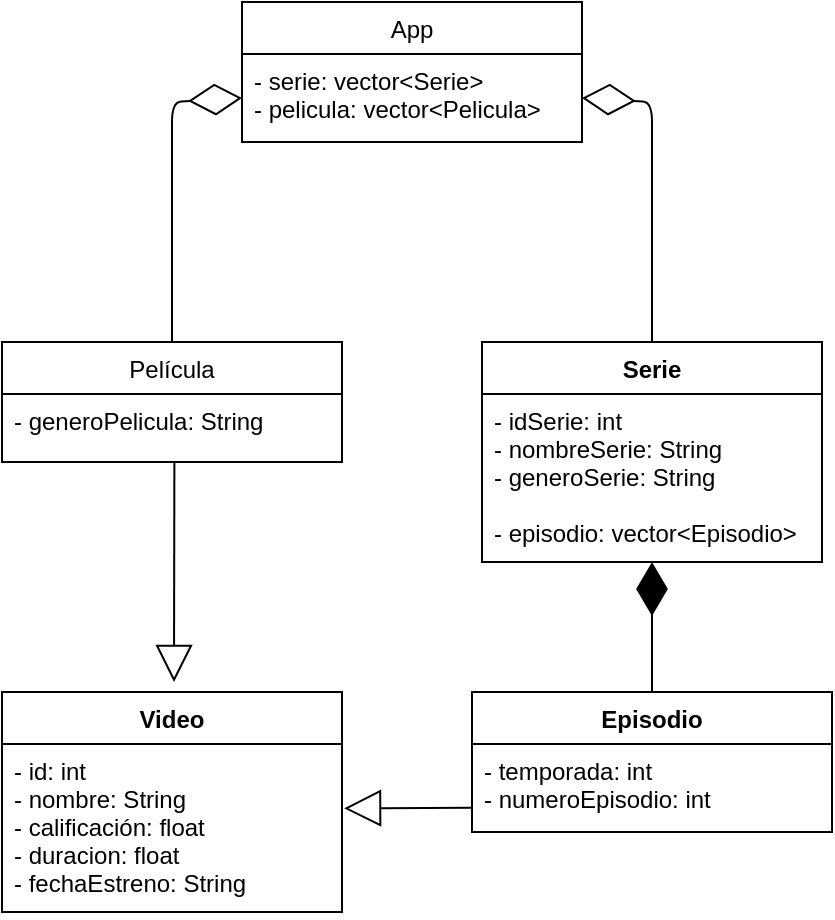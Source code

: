 <mxfile>
    <diagram id="VUB7Q5XZBexkkf_p7ZRq" name="Page-1">
        <mxGraphModel dx="721" dy="234" grid="1" gridSize="10" guides="1" tooltips="1" connect="1" arrows="1" fold="1" page="1" pageScale="1" pageWidth="850" pageHeight="1100" math="0" shadow="0">
            <root>
                <mxCell id="0"/>
                <mxCell id="1" parent="0"/>
                <mxCell id="2" value="Película" style="swimlane;fontStyle=0;align=center;verticalAlign=top;childLayout=stackLayout;horizontal=1;startSize=26;horizontalStack=0;resizeParent=1;resizeParentMax=0;resizeLast=0;collapsible=1;marginBottom=0;" parent="1" vertex="1">
                    <mxGeometry x="218" y="330" width="170" height="60" as="geometry"/>
                </mxCell>
                <mxCell id="3" value="- generoPelicula: String " style="text;strokeColor=none;fillColor=none;align=left;verticalAlign=top;spacingLeft=4;spacingRight=4;overflow=hidden;rotatable=0;points=[[0,0.5],[1,0.5]];portConstraint=eastwest;" parent="2" vertex="1">
                    <mxGeometry y="26" width="170" height="34" as="geometry"/>
                </mxCell>
                <mxCell id="4" value="Serie" style="swimlane;fontStyle=1;align=center;verticalAlign=top;childLayout=stackLayout;horizontal=1;startSize=26;horizontalStack=0;resizeParent=1;resizeParentMax=0;resizeLast=0;collapsible=1;marginBottom=0;" parent="1" vertex="1">
                    <mxGeometry x="458" y="330" width="170" height="110" as="geometry"/>
                </mxCell>
                <mxCell id="5" value="- idSerie: int&#10;- nombreSerie: String &#10;- generoSerie: String&#10;&#10;- episodio: vector&lt;Episodio&gt;" style="text;strokeColor=none;fillColor=none;align=left;verticalAlign=top;spacingLeft=4;spacingRight=4;overflow=hidden;rotatable=0;points=[[0,0.5],[1,0.5]];portConstraint=eastwest;" parent="4" vertex="1">
                    <mxGeometry y="26" width="170" height="84" as="geometry"/>
                </mxCell>
                <mxCell id="8" value="App" style="swimlane;fontStyle=0;align=center;verticalAlign=top;childLayout=stackLayout;horizontal=1;startSize=26;horizontalStack=0;resizeParent=1;resizeParentMax=0;resizeLast=0;collapsible=1;marginBottom=0;" parent="1" vertex="1">
                    <mxGeometry x="338" y="160" width="170" height="70" as="geometry"/>
                </mxCell>
                <mxCell id="9" value="- serie: vector&lt;Serie&gt;&#10;- pelicula: vector&lt;Pelicula&gt;" style="text;strokeColor=none;fillColor=none;align=left;verticalAlign=top;spacingLeft=4;spacingRight=4;overflow=hidden;rotatable=0;points=[[0,0.5],[1,0.5]];portConstraint=eastwest;" parent="8" vertex="1">
                    <mxGeometry y="26" width="170" height="44" as="geometry"/>
                </mxCell>
                <mxCell id="10" value="" style="endArrow=diamondThin;endFill=0;endSize=24;html=1;exitX=0.5;exitY=0;exitDx=0;exitDy=0;entryX=0;entryY=0.5;entryDx=0;entryDy=0;" parent="1" source="2" target="9" edge="1">
                    <mxGeometry width="160" relative="1" as="geometry">
                        <mxPoint x="288" y="310" as="sourcePoint"/>
                        <mxPoint x="448" y="310" as="targetPoint"/>
                        <Array as="points">
                            <mxPoint x="303" y="210"/>
                        </Array>
                    </mxGeometry>
                </mxCell>
                <mxCell id="11" value="" style="endArrow=diamondThin;endFill=0;endSize=24;html=1;exitX=0.5;exitY=0;exitDx=0;exitDy=0;entryX=1;entryY=0.5;entryDx=0;entryDy=0;" parent="1" source="4" target="9" edge="1">
                    <mxGeometry width="160" relative="1" as="geometry">
                        <mxPoint x="548" y="330" as="sourcePoint"/>
                        <mxPoint x="583" y="233.0" as="targetPoint"/>
                        <Array as="points">
                            <mxPoint x="543" y="210"/>
                        </Array>
                    </mxGeometry>
                </mxCell>
                <mxCell id="12" value="" style="endArrow=diamondThin;endFill=1;endSize=24;html=1;startArrow=none;exitX=0.5;exitY=0;exitDx=0;exitDy=0;" parent="1" source="6" edge="1">
                    <mxGeometry width="160" relative="1" as="geometry">
                        <mxPoint x="518" y="520" as="sourcePoint"/>
                        <mxPoint x="543" y="440" as="targetPoint"/>
                        <Array as="points"/>
                    </mxGeometry>
                </mxCell>
                <mxCell id="6" value="Episodio" style="swimlane;fontStyle=1;align=center;verticalAlign=top;childLayout=stackLayout;horizontal=1;startSize=26;horizontalStack=0;resizeParent=1;resizeParentMax=0;resizeLast=0;collapsible=1;marginBottom=0;" parent="1" vertex="1">
                    <mxGeometry x="453" y="505" width="180" height="70" as="geometry"/>
                </mxCell>
                <mxCell id="7" value="- temporada: int &#10;- numeroEpisodio: int" style="text;strokeColor=none;fillColor=none;align=left;verticalAlign=top;spacingLeft=4;spacingRight=4;overflow=hidden;rotatable=0;points=[[0,0.5],[1,0.5]];portConstraint=eastwest;" parent="6" vertex="1">
                    <mxGeometry y="26" width="180" height="44" as="geometry"/>
                </mxCell>
                <mxCell id="13" value="Video" style="swimlane;fontStyle=1;align=center;verticalAlign=top;childLayout=stackLayout;horizontal=1;startSize=26;horizontalStack=0;resizeParent=1;resizeParentMax=0;resizeLast=0;collapsible=1;marginBottom=0;" vertex="1" parent="1">
                    <mxGeometry x="218" y="505" width="170" height="110" as="geometry"/>
                </mxCell>
                <mxCell id="14" value="- id: int&#10;- nombre: String &#10;- calificación: float&#10;- duracion: float&#10;- fechaEstreno: String" style="text;strokeColor=none;fillColor=none;align=left;verticalAlign=top;spacingLeft=4;spacingRight=4;overflow=hidden;rotatable=0;points=[[0,0.5],[1,0.5]];portConstraint=eastwest;" vertex="1" parent="13">
                    <mxGeometry y="26" width="170" height="84" as="geometry"/>
                </mxCell>
                <mxCell id="15" value="" style="endArrow=block;endSize=16;endFill=0;html=1;exitX=0.507;exitY=1.012;exitDx=0;exitDy=0;exitPerimeter=0;" edge="1" parent="1" source="3">
                    <mxGeometry width="160" relative="1" as="geometry">
                        <mxPoint x="265" y="430" as="sourcePoint"/>
                        <mxPoint x="304" y="500" as="targetPoint"/>
                    </mxGeometry>
                </mxCell>
                <mxCell id="16" value="" style="endArrow=block;endSize=16;endFill=0;html=1;entryX=1.006;entryY=0.383;entryDx=0;entryDy=0;entryPerimeter=0;exitX=-0.002;exitY=0.725;exitDx=0;exitDy=0;exitPerimeter=0;" edge="1" parent="1" source="7" target="14">
                    <mxGeometry width="160" relative="1" as="geometry">
                        <mxPoint x="400" y="615" as="sourcePoint"/>
                        <mxPoint x="560" y="615" as="targetPoint"/>
                    </mxGeometry>
                </mxCell>
            </root>
        </mxGraphModel>
    </diagram>
</mxfile>